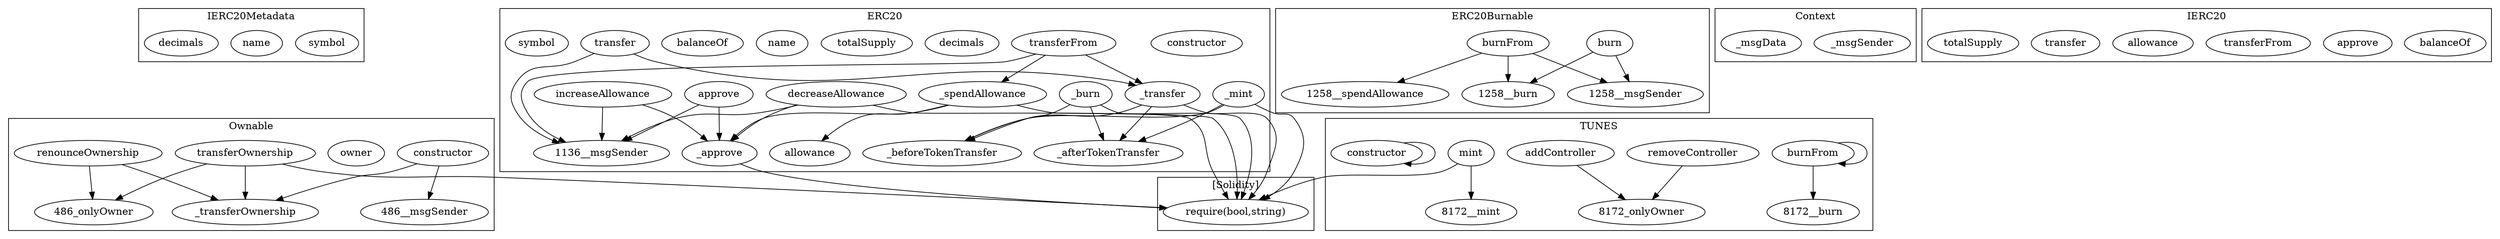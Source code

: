 strict digraph {
subgraph cluster_1283_IERC20Metadata {
label = "IERC20Metadata"
"1283_symbol" [label="symbol"]
"1283_name" [label="name"]
"1283_decimals" [label="decimals"]
}subgraph cluster_486_Ownable {
label = "Ownable"
"486_constructor" [label="constructor"]
"486_owner" [label="owner"]
"486__transferOwnership" [label="_transferOwnership"]
"486_transferOwnership" [label="transferOwnership"]
"486_renounceOwnership" [label="renounceOwnership"]
"486_transferOwnership" -> "486_onlyOwner"
"486_constructor" -> "486__msgSender"
"486_renounceOwnership" -> "486_onlyOwner"
"486_transferOwnership" -> "486__transferOwnership"
"486_constructor" -> "486__transferOwnership"
"486_renounceOwnership" -> "486__transferOwnership"
}subgraph cluster_1258_ERC20Burnable {
label = "ERC20Burnable"
"1258_burn" [label="burn"]
"1258_burnFrom" [label="burnFrom"]
"1258_burnFrom" -> "1258__msgSender"
"1258_burn" -> "1258__burn"
"1258_burnFrom" -> "1258__spendAllowance"
"1258_burn" -> "1258__msgSender"
"1258_burnFrom" -> "1258__burn"
}subgraph cluster_8172_TUNES {
label = "TUNES"
"8172_burnFrom" [label="burnFrom"]
"8172_removeController" [label="removeController"]
"8172_mint" [label="mint"]
"8172_addController" [label="addController"]
"8172_constructor" [label="constructor"]
"8172_constructor" -> "8172_constructor"
"8172_burnFrom" -> "8172_burnFrom"
"8172_removeController" -> "8172_onlyOwner"
"8172_burnFrom" -> "8172__burn"
"8172_mint" -> "8172__mint"
"8172_addController" -> "8172_onlyOwner"
}subgraph cluster_1136_ERC20 {
label = "ERC20"
"1136_constructor" [label="constructor"]
"1136_transfer" [label="transfer"]
"1136_decimals" [label="decimals"]
"1136__afterTokenTransfer" [label="_afterTokenTransfer"]
"1136__beforeTokenTransfer" [label="_beforeTokenTransfer"]
"1136_totalSupply" [label="totalSupply"]
"1136__spendAllowance" [label="_spendAllowance"]
"1136_name" [label="name"]
"1136_balanceOf" [label="balanceOf"]
"1136__burn" [label="_burn"]
"1136_increaseAllowance" [label="increaseAllowance"]
"1136_allowance" [label="allowance"]
"1136_transferFrom" [label="transferFrom"]
"1136_decreaseAllowance" [label="decreaseAllowance"]
"1136__approve" [label="_approve"]
"1136__transfer" [label="_transfer"]
"1136_approve" [label="approve"]
"1136_symbol" [label="symbol"]
"1136__mint" [label="_mint"]
"1136__spendAllowance" -> "1136_allowance"
"1136_transferFrom" -> "1136__transfer"
"1136__burn" -> "1136__beforeTokenTransfer"
"1136_increaseAllowance" -> "1136__msgSender"
"1136__transfer" -> "1136__afterTokenTransfer"
"1136_transfer" -> "1136__msgSender"
"1136__burn" -> "1136__afterTokenTransfer"
"1136_decreaseAllowance" -> "1136__approve"
"1136_approve" -> "1136__msgSender"
"1136_increaseAllowance" -> "1136__approve"
"1136_transfer" -> "1136__transfer"
"1136__spendAllowance" -> "1136__approve"
"1136__transfer" -> "1136__beforeTokenTransfer"
"1136__mint" -> "1136__afterTokenTransfer"
"1136_transferFrom" -> "1136__msgSender"
"1136_decreaseAllowance" -> "1136__msgSender"
"1136_approve" -> "1136__approve"
"1136_transferFrom" -> "1136__spendAllowance"
"1136__mint" -> "1136__beforeTokenTransfer"
}subgraph cluster_2999_Context {
label = "Context"
"2999__msgSender" [label="_msgSender"]
"2999__msgData" [label="_msgData"]
}subgraph cluster_1214_IERC20 {
label = "IERC20"
"1214_balanceOf" [label="balanceOf"]
"1214_approve" [label="approve"]
"1214_transferFrom" [label="transferFrom"]
"1214_allowance" [label="allowance"]
"1214_transfer" [label="transfer"]
"1214_totalSupply" [label="totalSupply"]
}subgraph cluster_solidity {
label = "[Solidity]"
"require(bool,string)" 
"1136__spendAllowance" -> "require(bool,string)"
"8172_mint" -> "require(bool,string)"
"1136__mint" -> "require(bool,string)"
"1136__burn" -> "require(bool,string)"
"486_transferOwnership" -> "require(bool,string)"
"1136__transfer" -> "require(bool,string)"
"1136_decreaseAllowance" -> "require(bool,string)"
"1136__approve" -> "require(bool,string)"
}
}